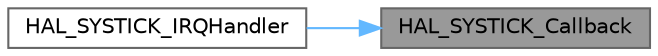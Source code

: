 digraph "HAL_SYSTICK_Callback"
{
 // LATEX_PDF_SIZE
  bgcolor="transparent";
  edge [fontname=Helvetica,fontsize=10,labelfontname=Helvetica,labelfontsize=10];
  node [fontname=Helvetica,fontsize=10,shape=box,height=0.2,width=0.4];
  rankdir="RL";
  Node1 [id="Node000001",label="HAL_SYSTICK_Callback",height=0.2,width=0.4,color="gray40", fillcolor="grey60", style="filled", fontcolor="black",tooltip="SYSTICK callback."];
  Node1 -> Node2 [id="edge1_Node000001_Node000002",dir="back",color="steelblue1",style="solid",tooltip=" "];
  Node2 [id="Node000002",label="HAL_SYSTICK_IRQHandler",height=0.2,width=0.4,color="grey40", fillcolor="white", style="filled",URL="$group___c_o_r_t_e_x___exported___functions___group2.html#ga5b66b62383261c1e0acef98d344aa4c1",tooltip="This function handles SYSTICK interrupt request."];
}
